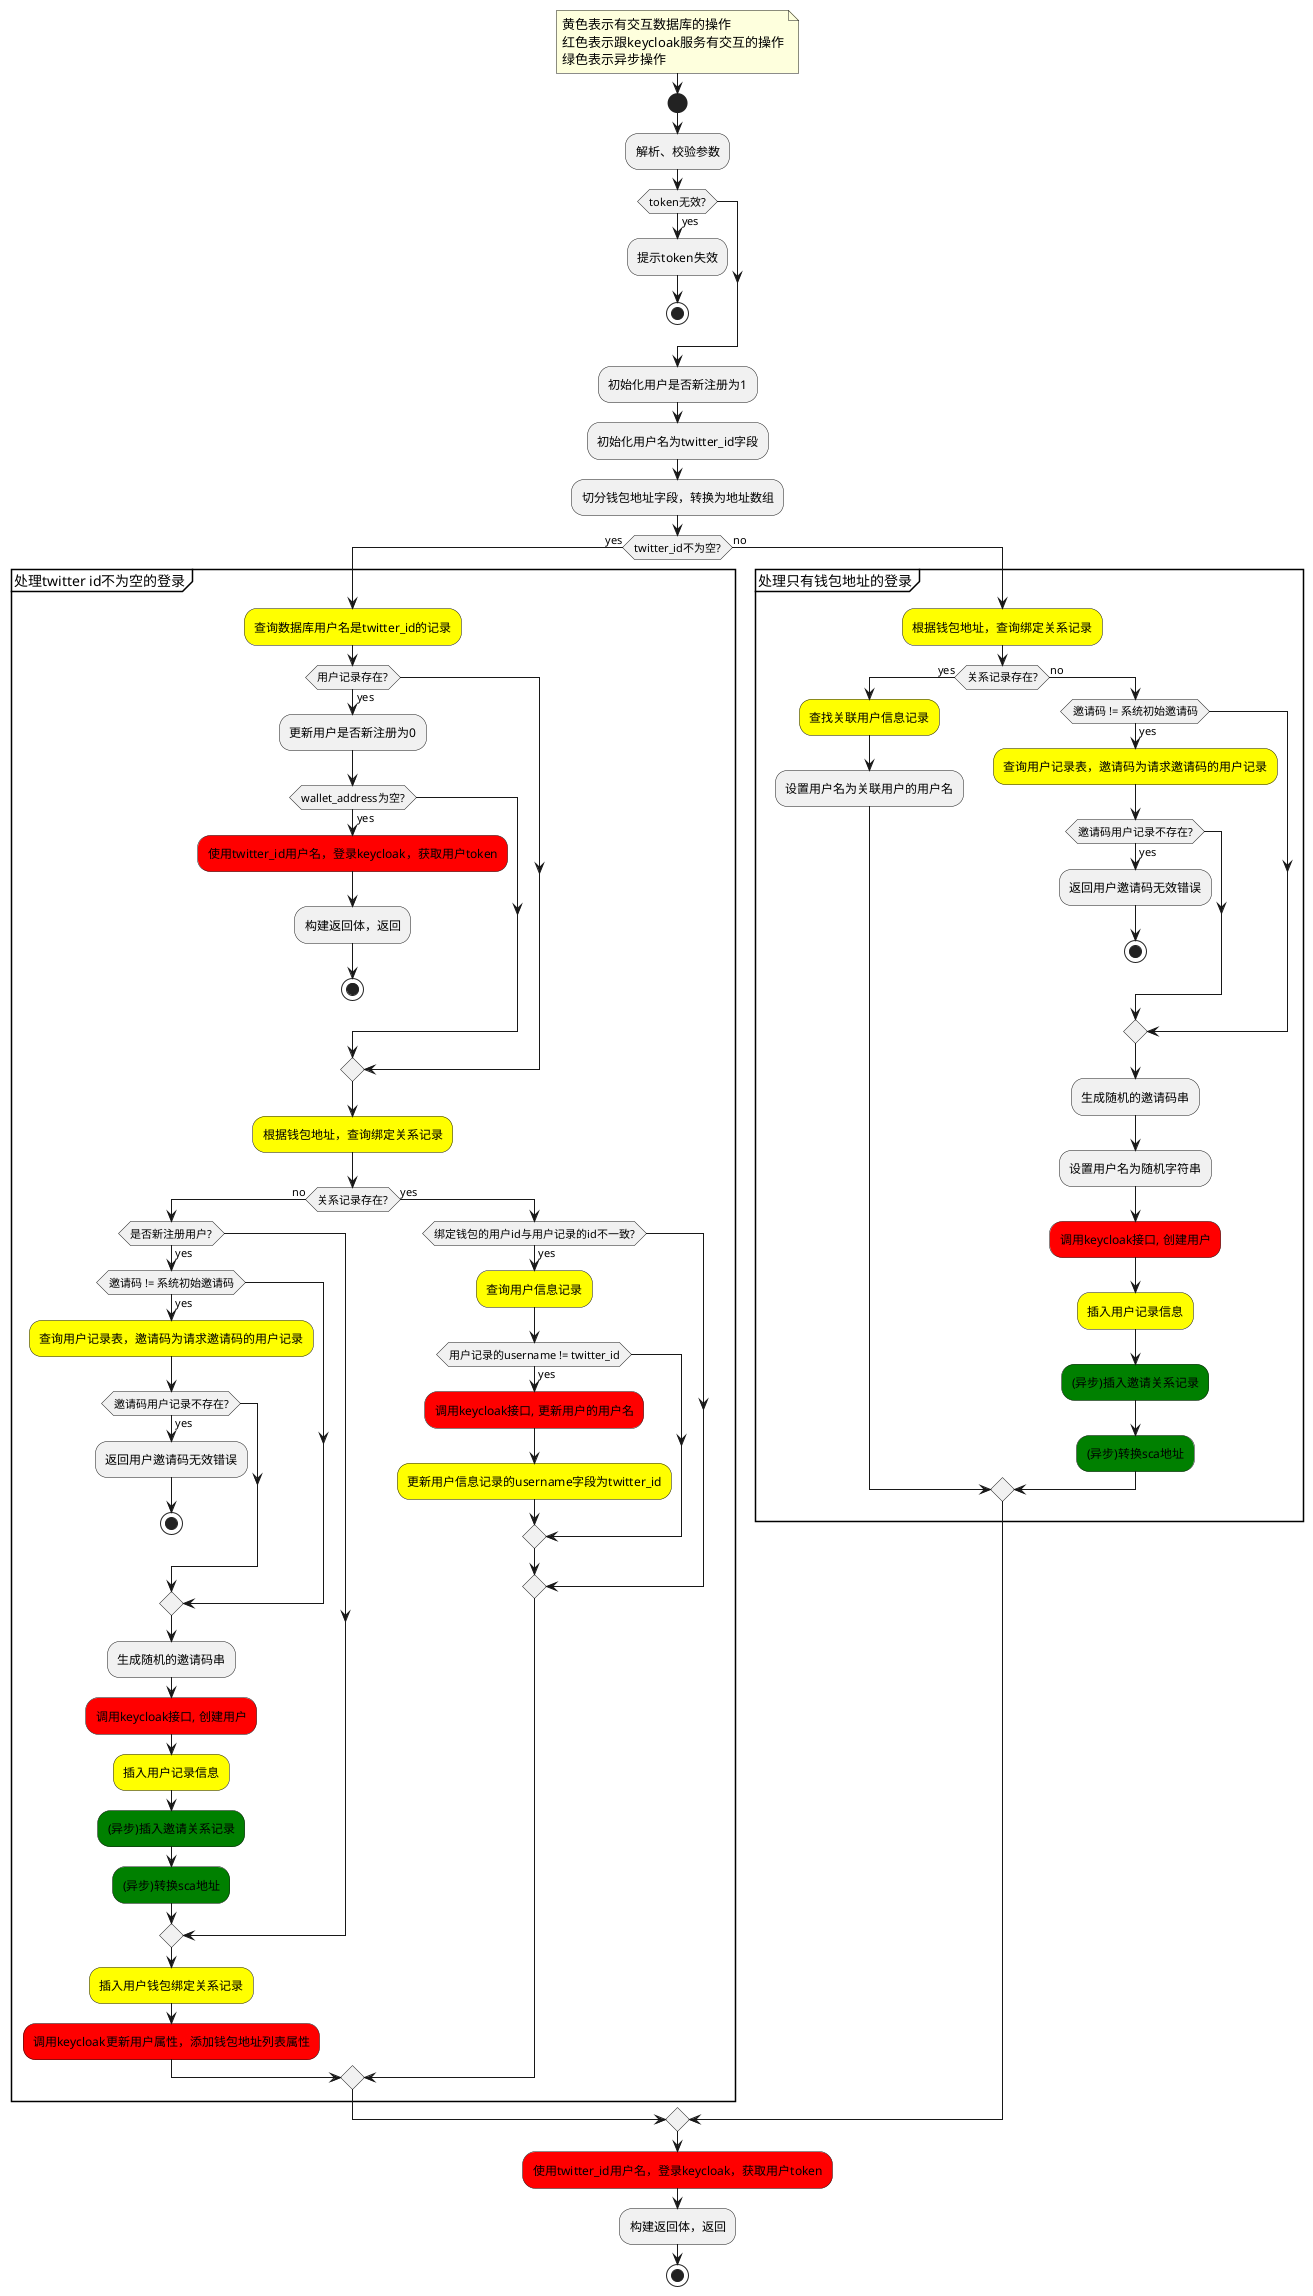 @startuml

'一旦接口秘钥被破解，那是可以任意绑定账号和钱包
'可能最好还是有签名信息，去验证签名,但是所有其他服务接口调用这个登录的时候，就必须有用户的签名
note right
    黄色表示有交互数据库的操作
    红色表示跟keycloak服务有交互的操作
    绿色表示异步操作
end note
start
:解析、校验参数;
if (token无效?) then (yes)
    :提示token失效;
    stop
endif
:初始化用户是否新注册为1;
:初始化用户名为twitter_id字段;
:切分钱包地址字段，转换为地址数组;
if (twitter_id不为空?) then (yes)
    partition "处理twitter id不为空的登录" {
        #yellow:查询数据库用户名是twitter_id的记录;
        if (用户记录存在?) then (yes)
            :更新用户是否新注册为0;
            if (wallet_address为空?) then (yes)
                #red:使用twitter_id用户名，登录keycloak，获取用户token;
                :构建返回体，返回;
                stop
            endif
        endif
        #yellow:根据钱包地址，查询绑定关系记录;
        if (关系记录存在?) then (no)
            if (是否新注册用户?) then (yes)
                if (邀请码 != 系统初始邀请码) then (yes)
                    #yellow:查询用户记录表，邀请码为请求邀请码的用户记录;
                    if (邀请码用户记录不存在?) then (yes)
                        :返回用户邀请码无效错误;
                        stop
                    endif
                endif
                :生成随机的邀请码串;
                #red:调用keycloak接口, 创建用户;
                #yellow:插入用户记录信息;
                #green:(异步)插入邀请关系记录;
                #green:(异步)转换sca地址;
            endif
            #yellow:插入用户钱包绑定关系记录;
            #red:调用keycloak更新用户属性，添加钱包地址列表属性;
        else (yes)
            if (绑定钱包的用户id与用户记录的id不一致?) then (yes)
                #yellow:查询用户信息记录;
                if (用户记录的username != twitter_id) then (yes)
                    #red:调用keycloak接口, 更新用户的用户名;
                    #yellow:更新用户信息记录的username字段为twitter_id;
                endif
'                #yellow:查找绑定钱包用户id的记录;
'                if (绑定钱包的用户注册方式是wallet?) then (yes)
'                    #yellow:查询出所有绑定的钱包地址;
'                    #yellow:更新所有绑定钱包用户id的绑定记录为新的用户ID;
'                    #red:调用keycloak更新用户属性，添加钱包地址列表属性;
'                endif
'                note left
'                只有当之前绑定的用户是只有钱包注册的时候，才会全部替换
'                end note
            endif
        endif
    }
else (no)
    partition "处理只有钱包地址的登录" {
        #yellow:根据钱包地址，查询绑定关系记录;
        if (关系记录存在?) then (yes)
            #yellow:查找关联用户信息记录;
            :设置用户名为关联用户的用户名;
        else (no)
            if (邀请码 != 系统初始邀请码) then (yes)
                #yellow:查询用户记录表，邀请码为请求邀请码的用户记录;
                if (邀请码用户记录不存在?) then (yes)
                    :返回用户邀请码无效错误;
                    stop
                endif
            endif
            :生成随机的邀请码串;
            :设置用户名为随机字符串;
            #red:调用keycloak接口, 创建用户;
            #yellow:插入用户记录信息;
            #green:(异步)插入邀请关系记录;
            #green:(异步)转换sca地址;
        endif
    }
endif
#red:使用twitter_id用户名，登录keycloak，获取用户token;
:构建返回体，返回;
stop

@enduml
